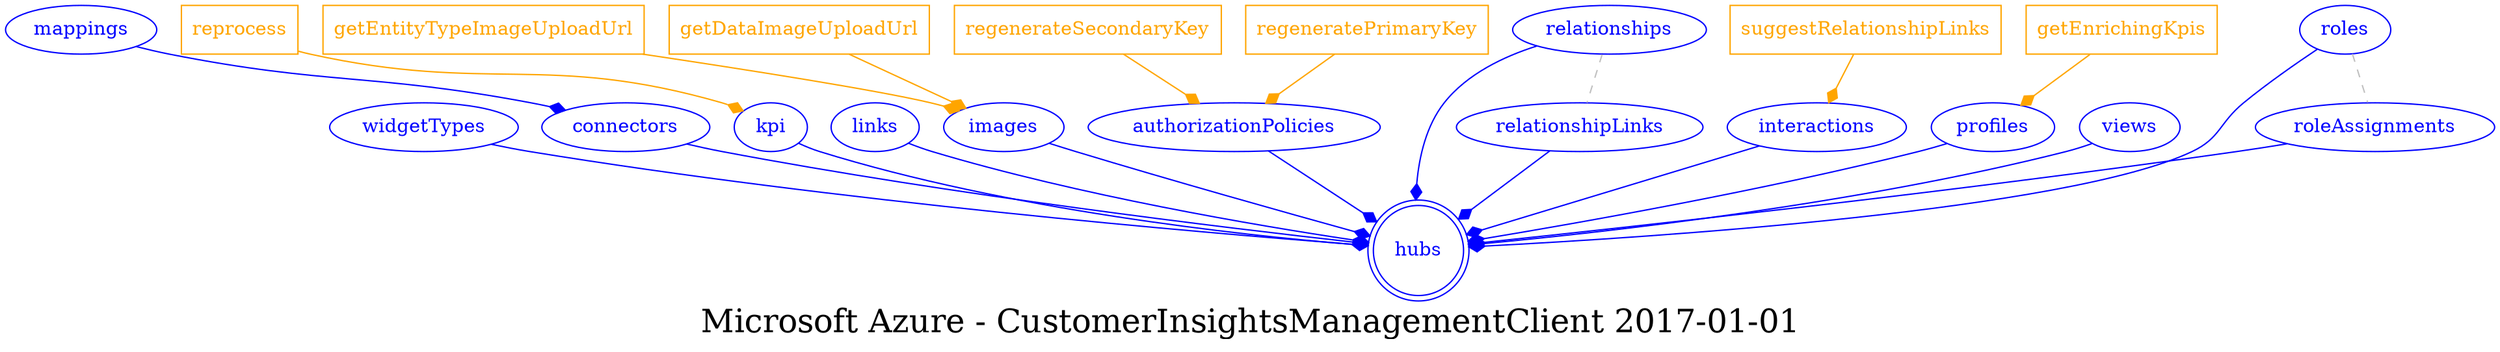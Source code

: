 digraph LexiconGraph {
graph[label="Microsoft Azure - CustomerInsightsManagementClient 2017-01-01", fontsize=24]
splines=true
"hubs" [color=blue, fontcolor=blue, shape=doublecircle]
"widgetTypes" -> "hubs" [color=blue, fontcolor=blue, arrowhead=diamond, arrowtail=none]
"widgetTypes" [color=blue, fontcolor=blue, shape=ellipse]
"connectors" -> "hubs" [color=blue, fontcolor=blue, arrowhead=diamond, arrowtail=none]
"connectors" [color=blue, fontcolor=blue, shape=ellipse]
"mappings" -> "connectors" [color=blue, fontcolor=blue, arrowhead=diamond, arrowtail=none]
"mappings" [color=blue, fontcolor=blue, shape=ellipse]
"kpi" -> "hubs" [color=blue, fontcolor=blue, arrowhead=diamond, arrowtail=none]
"kpi" [color=blue, fontcolor=blue, shape=ellipse]
"reprocess" [color=orange, fontcolor=orange, shape=box]
"reprocess" -> "kpi" [color=orange, fontcolor=orange, arrowhead=diamond, arrowtail=none]
"links" -> "hubs" [color=blue, fontcolor=blue, arrowhead=diamond, arrowtail=none]
"links" [color=blue, fontcolor=blue, shape=ellipse]
"images" -> "hubs" [color=blue, fontcolor=blue, arrowhead=diamond, arrowtail=none]
"images" [color=blue, fontcolor=blue, shape=ellipse]
"getEntityTypeImageUploadUrl" [color=orange, fontcolor=orange, shape=box]
"getEntityTypeImageUploadUrl" -> "images" [color=orange, fontcolor=orange, arrowhead=diamond, arrowtail=none]
"getDataImageUploadUrl" [color=orange, fontcolor=orange, shape=box]
"getDataImageUploadUrl" -> "images" [color=orange, fontcolor=orange, arrowhead=diamond, arrowtail=none]
"authorizationPolicies" -> "hubs" [color=blue, fontcolor=blue, arrowhead=diamond, arrowtail=none]
"authorizationPolicies" [color=blue, fontcolor=blue, shape=ellipse]
"regenerateSecondaryKey" [color=orange, fontcolor=orange, shape=box]
"regenerateSecondaryKey" -> "authorizationPolicies" [color=orange, fontcolor=orange, arrowhead=diamond, arrowtail=none]
"regeneratePrimaryKey" [color=orange, fontcolor=orange, shape=box]
"regeneratePrimaryKey" -> "authorizationPolicies" [color=orange, fontcolor=orange, arrowhead=diamond, arrowtail=none]
"relationships" -> "hubs" [color=blue, fontcolor=blue, arrowhead=diamond, arrowtail=none]
"relationships" [color=blue, fontcolor=blue, shape=ellipse]
"interactions" -> "hubs" [color=blue, fontcolor=blue, arrowhead=diamond, arrowtail=none]
"interactions" [color=blue, fontcolor=blue, shape=ellipse]
"suggestRelationshipLinks" [color=orange, fontcolor=orange, shape=box]
"suggestRelationshipLinks" -> "interactions" [color=orange, fontcolor=orange, arrowhead=diamond, arrowtail=none]
"profiles" -> "hubs" [color=blue, fontcolor=blue, arrowhead=diamond, arrowtail=none]
"profiles" [color=blue, fontcolor=blue, shape=ellipse]
"getEnrichingKpis" [color=orange, fontcolor=orange, shape=box]
"getEnrichingKpis" -> "profiles" [color=orange, fontcolor=orange, arrowhead=diamond, arrowtail=none]
"views" -> "hubs" [color=blue, fontcolor=blue, arrowhead=diamond, arrowtail=none]
"views" [color=blue, fontcolor=blue, shape=ellipse]
"roles" -> "hubs" [color=blue, fontcolor=blue, arrowhead=diamond, arrowtail=none]
"roles" [color=blue, fontcolor=blue, shape=ellipse]
"relationshipLinks" -> "hubs" [color=blue, fontcolor=blue, arrowhead=diamond, arrowtail=none]
"relationshipLinks" [color=blue, fontcolor=blue, shape=ellipse]
"relationships" -> "relationshipLinks" [color=grey, fontcolor=grey, arrowhead=none, arrowtail=none, style=dashed]
"roleAssignments" -> "hubs" [color=blue, fontcolor=blue, arrowhead=diamond, arrowtail=none]
"roleAssignments" [color=blue, fontcolor=blue, shape=ellipse]
"roles" -> "roleAssignments" [color=grey, fontcolor=grey, arrowhead=none, arrowtail=none, style=dashed]
}
